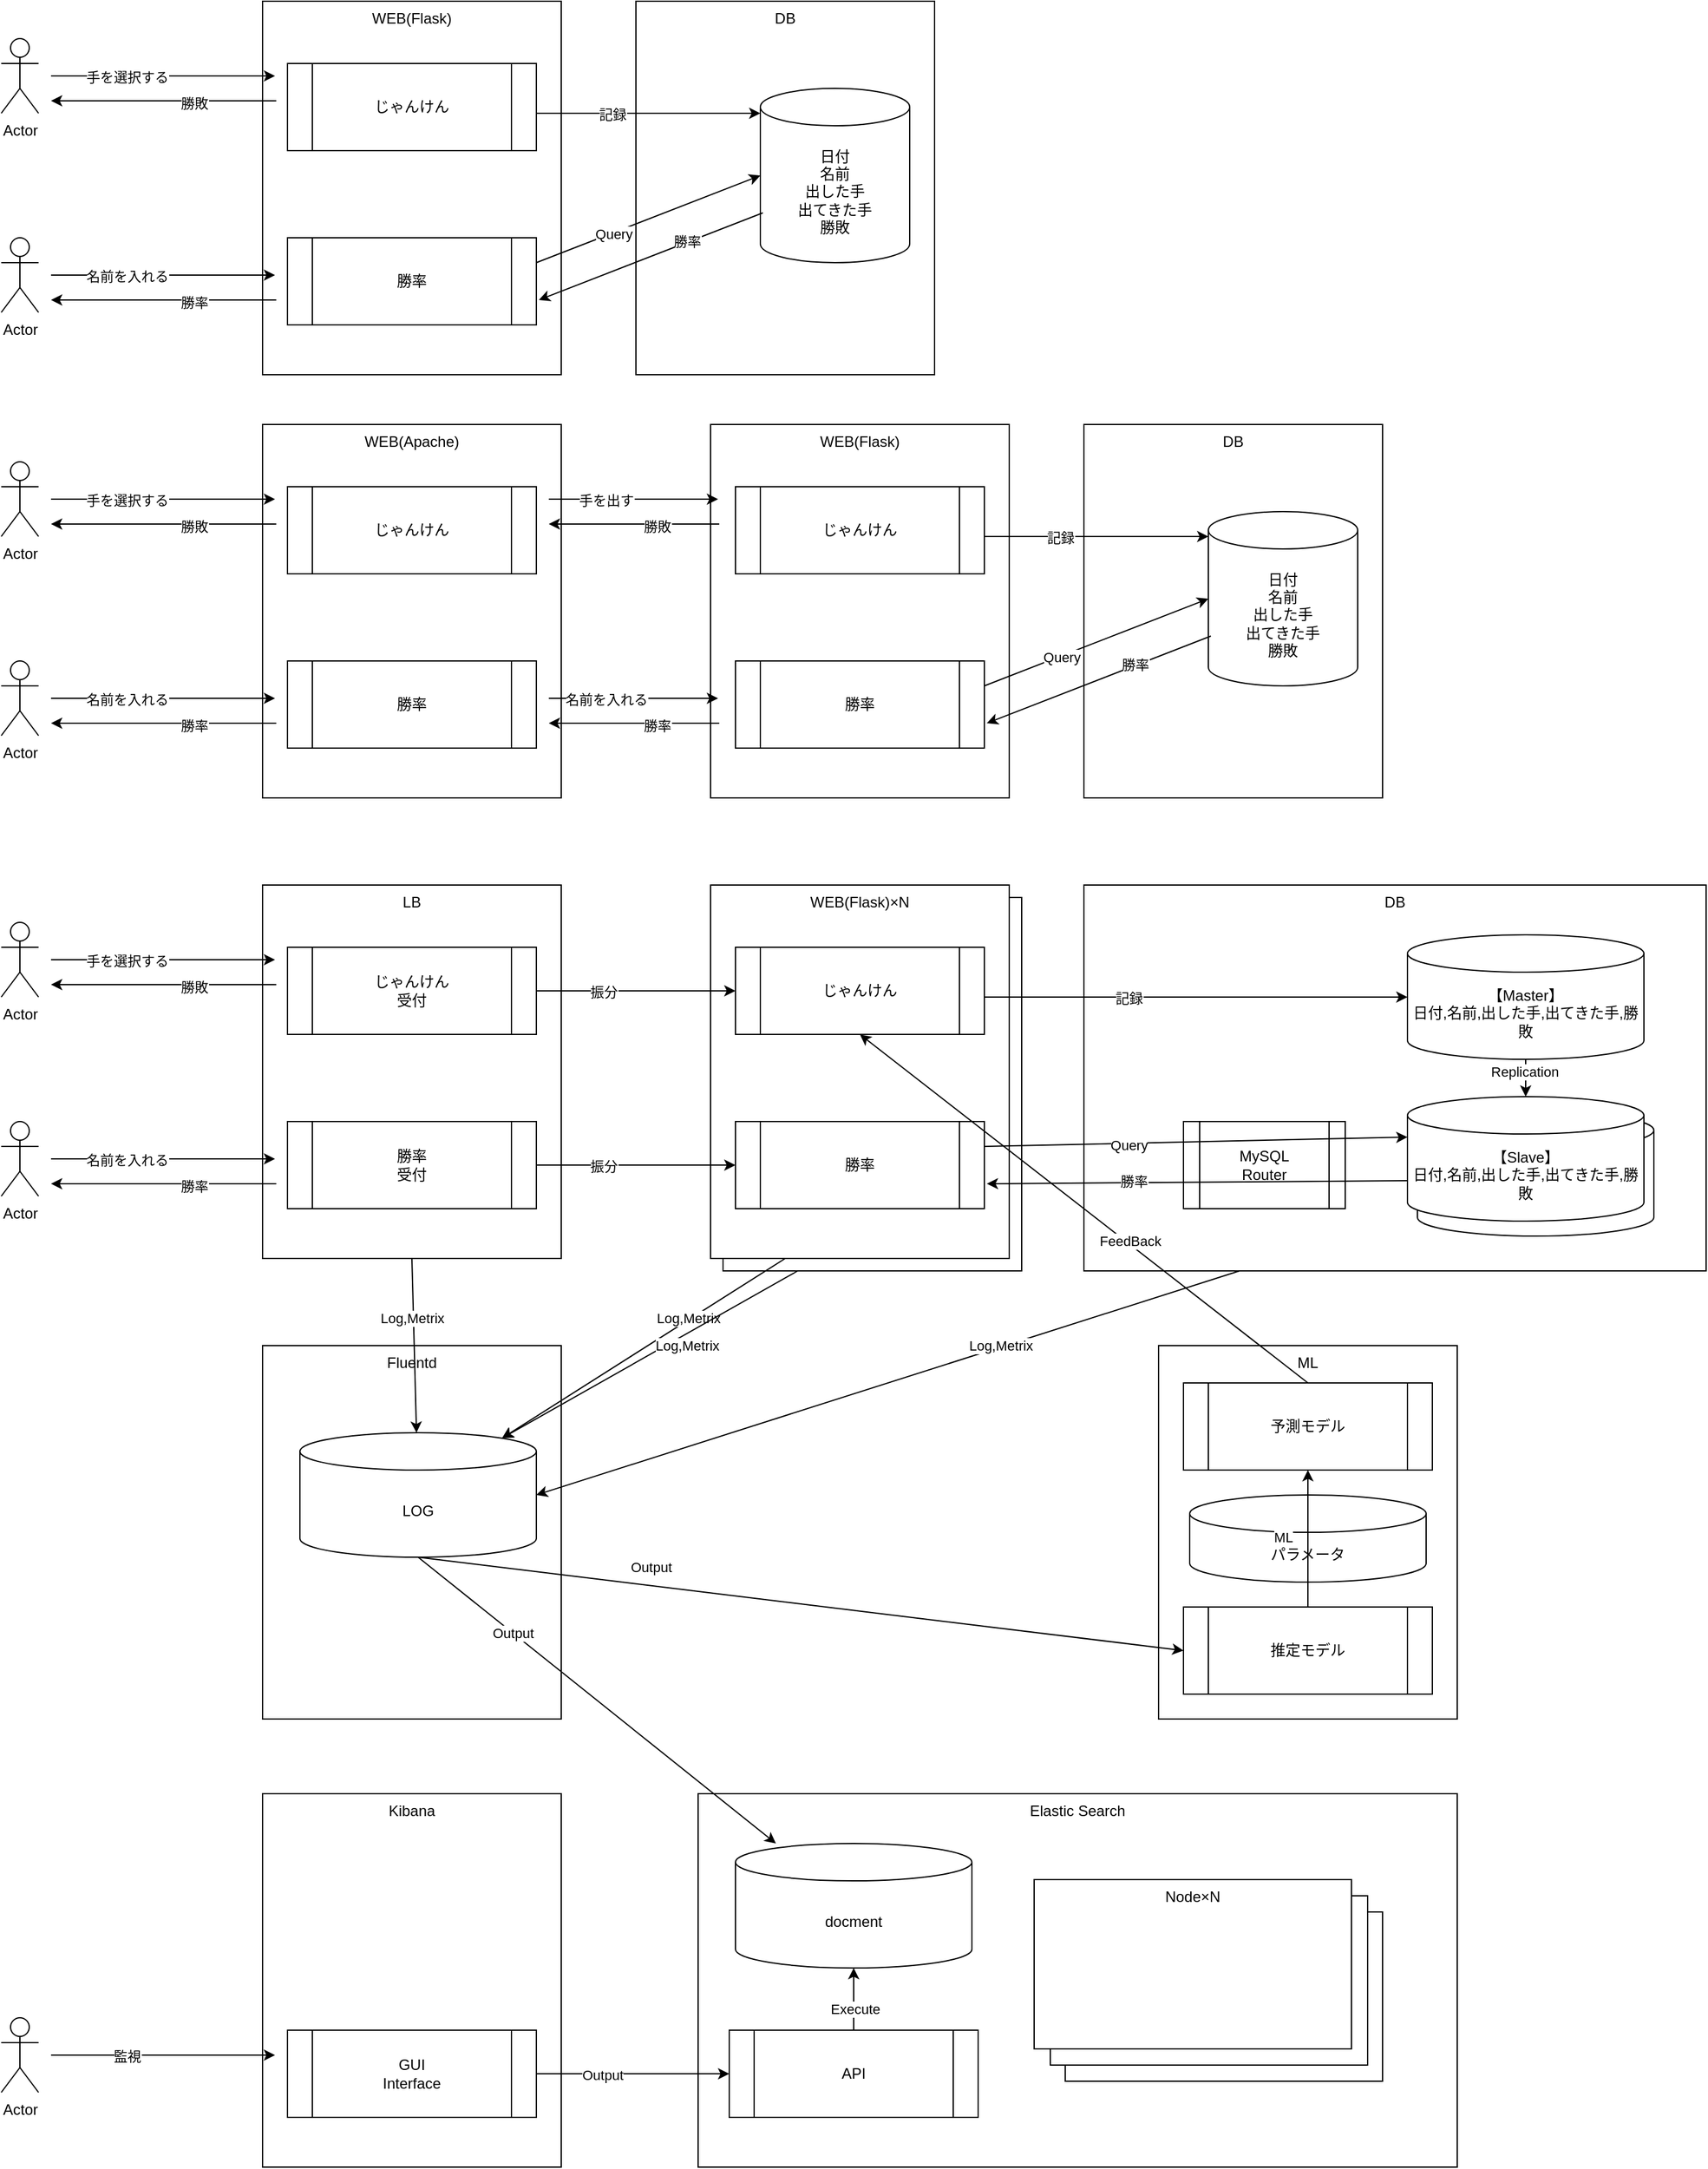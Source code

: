<mxfile version="14.6.13" type="github" pages="3">
  <diagram id="8WrJlLbyAuJpoksodZJ5" name="UserInterface">
    <mxGraphModel dx="1422" dy="763" grid="1" gridSize="10" guides="1" tooltips="1" connect="1" arrows="1" fold="1" page="1" pageScale="1" pageWidth="827" pageHeight="1169" math="0" shadow="0">
      <root>
        <mxCell id="0" />
        <mxCell id="1" parent="0" />
        <mxCell id="uMBIApaBZ_D4Jtqg2Sx6-76" value="Elastic Search" style="rounded=0;whiteSpace=wrap;html=1;verticalAlign=top;" parent="1" vertex="1">
          <mxGeometry x="610" y="1560" width="610" height="300" as="geometry" />
        </mxCell>
        <mxCell id="uMBIApaBZ_D4Jtqg2Sx6-95" value="Node×N" style="rounded=0;whiteSpace=wrap;html=1;verticalAlign=top;" parent="1" vertex="1">
          <mxGeometry x="905" y="1655" width="255" height="136" as="geometry" />
        </mxCell>
        <mxCell id="uMBIApaBZ_D4Jtqg2Sx6-94" value="Node×N" style="rounded=0;whiteSpace=wrap;html=1;verticalAlign=top;" parent="1" vertex="1">
          <mxGeometry x="893" y="1642" width="255" height="136" as="geometry" />
        </mxCell>
        <mxCell id="uMBIApaBZ_D4Jtqg2Sx6-23" value="&lt;div&gt;DB&lt;/div&gt;" style="rounded=0;whiteSpace=wrap;html=1;verticalAlign=top;" parent="1" vertex="1">
          <mxGeometry x="920" y="830" width="500" height="310" as="geometry" />
        </mxCell>
        <mxCell id="uMBIApaBZ_D4Jtqg2Sx6-64" value="" style="shape=cylinder3;whiteSpace=wrap;html=1;boundedLbl=1;backgroundOutline=1;size=15;" parent="1" vertex="1">
          <mxGeometry x="1188" y="1012" width="190" height="100" as="geometry" />
        </mxCell>
        <mxCell id="uMBIApaBZ_D4Jtqg2Sx6-51" value="&lt;div&gt;WEB(Flask)×N&lt;/div&gt;&lt;div&gt;&lt;br&gt;&lt;/div&gt;" style="rounded=0;whiteSpace=wrap;html=1;verticalAlign=top;" parent="1" vertex="1">
          <mxGeometry x="630" y="840" width="240" height="300" as="geometry" />
        </mxCell>
        <mxCell id="uMBIApaBZ_D4Jtqg2Sx6-48" value="&lt;div&gt;WEB(Flask)×N&lt;/div&gt;&lt;div&gt;&lt;br&gt;&lt;/div&gt;" style="rounded=0;whiteSpace=wrap;html=1;verticalAlign=top;" parent="1" vertex="1">
          <mxGeometry x="620" y="830" width="240" height="300" as="geometry" />
        </mxCell>
        <mxCell id="uMBIApaBZ_D4Jtqg2Sx6-49" value="じゃんけん" style="shape=process;whiteSpace=wrap;html=1;backgroundOutline=1;" parent="1" vertex="1">
          <mxGeometry x="640" y="880" width="200" height="70" as="geometry" />
        </mxCell>
        <mxCell id="uMBIApaBZ_D4Jtqg2Sx6-50" value="&lt;div&gt;勝率&lt;/div&gt;" style="shape=process;whiteSpace=wrap;html=1;backgroundOutline=1;" parent="1" vertex="1">
          <mxGeometry x="640" y="1020" width="200" height="70" as="geometry" />
        </mxCell>
        <mxCell id="cD-Ktcyn87LeDn9y7hVb-48" value="&lt;div&gt;WEB(Apache)&lt;/div&gt;&lt;div&gt;&lt;br&gt;&lt;/div&gt;" style="rounded=0;whiteSpace=wrap;html=1;verticalAlign=top;" parent="1" vertex="1">
          <mxGeometry x="260" y="460" width="240" height="300" as="geometry" />
        </mxCell>
        <mxCell id="cD-Ktcyn87LeDn9y7hVb-49" value="じゃんけん" style="shape=process;whiteSpace=wrap;html=1;backgroundOutline=1;" parent="1" vertex="1">
          <mxGeometry x="280" y="510" width="200" height="70" as="geometry" />
        </mxCell>
        <mxCell id="cD-Ktcyn87LeDn9y7hVb-50" value="&lt;div&gt;勝率&lt;/div&gt;" style="shape=process;whiteSpace=wrap;html=1;backgroundOutline=1;" parent="1" vertex="1">
          <mxGeometry x="280" y="650" width="200" height="70" as="geometry" />
        </mxCell>
        <mxCell id="cD-Ktcyn87LeDn9y7hVb-3" value="&lt;div&gt;WEB(Flask)&lt;/div&gt;&lt;div&gt;&lt;br&gt;&lt;/div&gt;" style="rounded=0;whiteSpace=wrap;html=1;verticalAlign=top;" parent="1" vertex="1">
          <mxGeometry x="260" y="120" width="240" height="300" as="geometry" />
        </mxCell>
        <mxCell id="cD-Ktcyn87LeDn9y7hVb-4" value="&lt;div&gt;DB&lt;/div&gt;" style="rounded=0;whiteSpace=wrap;html=1;verticalAlign=top;" parent="1" vertex="1">
          <mxGeometry x="560" y="120" width="240" height="300" as="geometry" />
        </mxCell>
        <mxCell id="cD-Ktcyn87LeDn9y7hVb-5" value="&lt;div&gt;日付&lt;/div&gt;&lt;div&gt;名前&lt;/div&gt;&lt;div&gt;出した手&lt;/div&gt;&lt;div&gt;出てきた手&lt;/div&gt;&lt;div&gt;勝敗&lt;br&gt;&lt;/div&gt;" style="shape=cylinder3;whiteSpace=wrap;html=1;boundedLbl=1;backgroundOutline=1;size=15;" parent="1" vertex="1">
          <mxGeometry x="660" y="190" width="120" height="140" as="geometry" />
        </mxCell>
        <mxCell id="cD-Ktcyn87LeDn9y7hVb-6" value="じゃんけん" style="shape=process;whiteSpace=wrap;html=1;backgroundOutline=1;" parent="1" vertex="1">
          <mxGeometry x="280" y="170" width="200" height="70" as="geometry" />
        </mxCell>
        <mxCell id="cD-Ktcyn87LeDn9y7hVb-7" value="&lt;div&gt;勝率&lt;/div&gt;" style="shape=process;whiteSpace=wrap;html=1;backgroundOutline=1;" parent="1" vertex="1">
          <mxGeometry x="280" y="310" width="200" height="70" as="geometry" />
        </mxCell>
        <mxCell id="cD-Ktcyn87LeDn9y7hVb-9" value="Actor" style="shape=umlActor;verticalLabelPosition=bottom;verticalAlign=top;html=1;outlineConnect=0;" parent="1" vertex="1">
          <mxGeometry x="50" y="150" width="30" height="60" as="geometry" />
        </mxCell>
        <mxCell id="cD-Ktcyn87LeDn9y7hVb-10" value="Actor" style="shape=umlActor;verticalLabelPosition=bottom;verticalAlign=top;html=1;outlineConnect=0;" parent="1" vertex="1">
          <mxGeometry x="50" y="310" width="30" height="60" as="geometry" />
        </mxCell>
        <mxCell id="cD-Ktcyn87LeDn9y7hVb-11" value="" style="endArrow=classic;html=1;" parent="1" edge="1">
          <mxGeometry width="50" height="50" relative="1" as="geometry">
            <mxPoint x="90" y="180" as="sourcePoint" />
            <mxPoint x="270" y="180" as="targetPoint" />
          </mxGeometry>
        </mxCell>
        <mxCell id="cD-Ktcyn87LeDn9y7hVb-12" value="&lt;div&gt;手を選択する&lt;/div&gt;" style="edgeLabel;html=1;align=center;verticalAlign=middle;resizable=0;points=[];" parent="cD-Ktcyn87LeDn9y7hVb-11" vertex="1" connectable="0">
          <mxGeometry x="-0.322" y="-1" relative="1" as="geometry">
            <mxPoint as="offset" />
          </mxGeometry>
        </mxCell>
        <mxCell id="cD-Ktcyn87LeDn9y7hVb-14" value="" style="endArrow=classic;html=1;" parent="1" edge="1">
          <mxGeometry width="50" height="50" relative="1" as="geometry">
            <mxPoint x="271" y="200" as="sourcePoint" />
            <mxPoint x="90" y="200" as="targetPoint" />
          </mxGeometry>
        </mxCell>
        <mxCell id="cD-Ktcyn87LeDn9y7hVb-15" value="勝敗" style="edgeLabel;html=1;align=center;verticalAlign=middle;resizable=0;points=[];" parent="cD-Ktcyn87LeDn9y7hVb-14" vertex="1" connectable="0">
          <mxGeometry x="-0.271" y="2" relative="1" as="geometry">
            <mxPoint as="offset" />
          </mxGeometry>
        </mxCell>
        <mxCell id="cD-Ktcyn87LeDn9y7hVb-16" value="" style="endArrow=classic;html=1;" parent="1" edge="1">
          <mxGeometry width="50" height="50" relative="1" as="geometry">
            <mxPoint x="480" y="210" as="sourcePoint" />
            <mxPoint x="660" y="210" as="targetPoint" />
          </mxGeometry>
        </mxCell>
        <mxCell id="cD-Ktcyn87LeDn9y7hVb-17" value="記録" style="edgeLabel;html=1;align=center;verticalAlign=middle;resizable=0;points=[];" parent="cD-Ktcyn87LeDn9y7hVb-16" vertex="1" connectable="0">
          <mxGeometry x="-0.322" y="-1" relative="1" as="geometry">
            <mxPoint as="offset" />
          </mxGeometry>
        </mxCell>
        <mxCell id="cD-Ktcyn87LeDn9y7hVb-18" value="" style="endArrow=classic;html=1;" parent="1" edge="1">
          <mxGeometry width="50" height="50" relative="1" as="geometry">
            <mxPoint x="90" y="340" as="sourcePoint" />
            <mxPoint x="270" y="340" as="targetPoint" />
          </mxGeometry>
        </mxCell>
        <mxCell id="cD-Ktcyn87LeDn9y7hVb-19" value="名前を入れる" style="edgeLabel;html=1;align=center;verticalAlign=middle;resizable=0;points=[];" parent="cD-Ktcyn87LeDn9y7hVb-18" vertex="1" connectable="0">
          <mxGeometry x="-0.322" y="-1" relative="1" as="geometry">
            <mxPoint as="offset" />
          </mxGeometry>
        </mxCell>
        <mxCell id="cD-Ktcyn87LeDn9y7hVb-20" value="" style="endArrow=classic;html=1;" parent="1" edge="1">
          <mxGeometry width="50" height="50" relative="1" as="geometry">
            <mxPoint x="271" y="360" as="sourcePoint" />
            <mxPoint x="90" y="360" as="targetPoint" />
          </mxGeometry>
        </mxCell>
        <mxCell id="cD-Ktcyn87LeDn9y7hVb-21" value="勝率" style="edgeLabel;html=1;align=center;verticalAlign=middle;resizable=0;points=[];" parent="cD-Ktcyn87LeDn9y7hVb-20" vertex="1" connectable="0">
          <mxGeometry x="-0.271" y="2" relative="1" as="geometry">
            <mxPoint as="offset" />
          </mxGeometry>
        </mxCell>
        <mxCell id="cD-Ktcyn87LeDn9y7hVb-22" value="" style="endArrow=classic;html=1;entryX=0;entryY=0.5;entryDx=0;entryDy=0;entryPerimeter=0;" parent="1" target="cD-Ktcyn87LeDn9y7hVb-5" edge="1">
          <mxGeometry width="50" height="50" relative="1" as="geometry">
            <mxPoint x="480" y="330" as="sourcePoint" />
            <mxPoint x="660" y="330" as="targetPoint" />
          </mxGeometry>
        </mxCell>
        <mxCell id="cD-Ktcyn87LeDn9y7hVb-23" value="Query" style="edgeLabel;html=1;align=center;verticalAlign=middle;resizable=0;points=[];" parent="cD-Ktcyn87LeDn9y7hVb-22" vertex="1" connectable="0">
          <mxGeometry x="-0.322" y="-1" relative="1" as="geometry">
            <mxPoint as="offset" />
          </mxGeometry>
        </mxCell>
        <mxCell id="cD-Ktcyn87LeDn9y7hVb-24" value="" style="endArrow=classic;html=1;entryX=0;entryY=0.5;entryDx=0;entryDy=0;entryPerimeter=0;" parent="1" edge="1">
          <mxGeometry width="50" height="50" relative="1" as="geometry">
            <mxPoint x="662" y="290" as="sourcePoint" />
            <mxPoint x="482" y="360" as="targetPoint" />
          </mxGeometry>
        </mxCell>
        <mxCell id="cD-Ktcyn87LeDn9y7hVb-25" value="勝率" style="edgeLabel;html=1;align=center;verticalAlign=middle;resizable=0;points=[];" parent="cD-Ktcyn87LeDn9y7hVb-24" vertex="1" connectable="0">
          <mxGeometry x="-0.322" y="-1" relative="1" as="geometry">
            <mxPoint as="offset" />
          </mxGeometry>
        </mxCell>
        <mxCell id="cD-Ktcyn87LeDn9y7hVb-27" value="&lt;div&gt;WEB(Flask)&lt;/div&gt;&lt;div&gt;&lt;br&gt;&lt;/div&gt;" style="rounded=0;whiteSpace=wrap;html=1;verticalAlign=top;" parent="1" vertex="1">
          <mxGeometry x="620" y="460" width="240" height="300" as="geometry" />
        </mxCell>
        <mxCell id="cD-Ktcyn87LeDn9y7hVb-28" value="&lt;div&gt;DB&lt;/div&gt;" style="rounded=0;whiteSpace=wrap;html=1;verticalAlign=top;" parent="1" vertex="1">
          <mxGeometry x="920" y="460" width="240" height="300" as="geometry" />
        </mxCell>
        <mxCell id="cD-Ktcyn87LeDn9y7hVb-29" value="&lt;div&gt;日付&lt;/div&gt;&lt;div&gt;名前&lt;/div&gt;&lt;div&gt;出した手&lt;/div&gt;&lt;div&gt;出てきた手&lt;/div&gt;&lt;div&gt;勝敗&lt;br&gt;&lt;/div&gt;" style="shape=cylinder3;whiteSpace=wrap;html=1;boundedLbl=1;backgroundOutline=1;size=15;" parent="1" vertex="1">
          <mxGeometry x="1020" y="530" width="120" height="140" as="geometry" />
        </mxCell>
        <mxCell id="cD-Ktcyn87LeDn9y7hVb-30" value="じゃんけん" style="shape=process;whiteSpace=wrap;html=1;backgroundOutline=1;" parent="1" vertex="1">
          <mxGeometry x="640" y="510" width="200" height="70" as="geometry" />
        </mxCell>
        <mxCell id="cD-Ktcyn87LeDn9y7hVb-31" value="&lt;div&gt;勝率&lt;/div&gt;" style="shape=process;whiteSpace=wrap;html=1;backgroundOutline=1;" parent="1" vertex="1">
          <mxGeometry x="640" y="650" width="200" height="70" as="geometry" />
        </mxCell>
        <mxCell id="cD-Ktcyn87LeDn9y7hVb-32" value="Actor" style="shape=umlActor;verticalLabelPosition=bottom;verticalAlign=top;html=1;outlineConnect=0;" parent="1" vertex="1">
          <mxGeometry x="50" y="490" width="30" height="60" as="geometry" />
        </mxCell>
        <mxCell id="cD-Ktcyn87LeDn9y7hVb-33" value="Actor" style="shape=umlActor;verticalLabelPosition=bottom;verticalAlign=top;html=1;outlineConnect=0;" parent="1" vertex="1">
          <mxGeometry x="50" y="650" width="30" height="60" as="geometry" />
        </mxCell>
        <mxCell id="cD-Ktcyn87LeDn9y7hVb-34" value="" style="endArrow=classic;html=1;" parent="1" edge="1">
          <mxGeometry width="50" height="50" relative="1" as="geometry">
            <mxPoint x="90" y="520" as="sourcePoint" />
            <mxPoint x="270" y="520" as="targetPoint" />
          </mxGeometry>
        </mxCell>
        <mxCell id="cD-Ktcyn87LeDn9y7hVb-35" value="&lt;div&gt;手を選択する&lt;/div&gt;" style="edgeLabel;html=1;align=center;verticalAlign=middle;resizable=0;points=[];" parent="cD-Ktcyn87LeDn9y7hVb-34" vertex="1" connectable="0">
          <mxGeometry x="-0.322" y="-1" relative="1" as="geometry">
            <mxPoint as="offset" />
          </mxGeometry>
        </mxCell>
        <mxCell id="cD-Ktcyn87LeDn9y7hVb-36" value="" style="endArrow=classic;html=1;" parent="1" edge="1">
          <mxGeometry width="50" height="50" relative="1" as="geometry">
            <mxPoint x="271" y="540" as="sourcePoint" />
            <mxPoint x="90" y="540" as="targetPoint" />
          </mxGeometry>
        </mxCell>
        <mxCell id="cD-Ktcyn87LeDn9y7hVb-37" value="勝敗" style="edgeLabel;html=1;align=center;verticalAlign=middle;resizable=0;points=[];" parent="cD-Ktcyn87LeDn9y7hVb-36" vertex="1" connectable="0">
          <mxGeometry x="-0.271" y="2" relative="1" as="geometry">
            <mxPoint as="offset" />
          </mxGeometry>
        </mxCell>
        <mxCell id="cD-Ktcyn87LeDn9y7hVb-38" value="" style="endArrow=classic;html=1;" parent="1" edge="1">
          <mxGeometry width="50" height="50" relative="1" as="geometry">
            <mxPoint x="840" y="550" as="sourcePoint" />
            <mxPoint x="1020.0" y="550" as="targetPoint" />
          </mxGeometry>
        </mxCell>
        <mxCell id="cD-Ktcyn87LeDn9y7hVb-39" value="記録" style="edgeLabel;html=1;align=center;verticalAlign=middle;resizable=0;points=[];" parent="cD-Ktcyn87LeDn9y7hVb-38" vertex="1" connectable="0">
          <mxGeometry x="-0.322" y="-1" relative="1" as="geometry">
            <mxPoint as="offset" />
          </mxGeometry>
        </mxCell>
        <mxCell id="cD-Ktcyn87LeDn9y7hVb-40" value="" style="endArrow=classic;html=1;" parent="1" edge="1">
          <mxGeometry width="50" height="50" relative="1" as="geometry">
            <mxPoint x="90" y="680" as="sourcePoint" />
            <mxPoint x="270" y="680" as="targetPoint" />
          </mxGeometry>
        </mxCell>
        <mxCell id="cD-Ktcyn87LeDn9y7hVb-41" value="名前を入れる" style="edgeLabel;html=1;align=center;verticalAlign=middle;resizable=0;points=[];" parent="cD-Ktcyn87LeDn9y7hVb-40" vertex="1" connectable="0">
          <mxGeometry x="-0.322" y="-1" relative="1" as="geometry">
            <mxPoint as="offset" />
          </mxGeometry>
        </mxCell>
        <mxCell id="cD-Ktcyn87LeDn9y7hVb-42" value="" style="endArrow=classic;html=1;" parent="1" edge="1">
          <mxGeometry width="50" height="50" relative="1" as="geometry">
            <mxPoint x="271" y="700" as="sourcePoint" />
            <mxPoint x="90" y="700" as="targetPoint" />
          </mxGeometry>
        </mxCell>
        <mxCell id="cD-Ktcyn87LeDn9y7hVb-43" value="勝率" style="edgeLabel;html=1;align=center;verticalAlign=middle;resizable=0;points=[];" parent="cD-Ktcyn87LeDn9y7hVb-42" vertex="1" connectable="0">
          <mxGeometry x="-0.271" y="2" relative="1" as="geometry">
            <mxPoint as="offset" />
          </mxGeometry>
        </mxCell>
        <mxCell id="cD-Ktcyn87LeDn9y7hVb-44" value="" style="endArrow=classic;html=1;entryX=0;entryY=0.5;entryDx=0;entryDy=0;entryPerimeter=0;" parent="1" target="cD-Ktcyn87LeDn9y7hVb-29" edge="1">
          <mxGeometry width="50" height="50" relative="1" as="geometry">
            <mxPoint x="840" y="670" as="sourcePoint" />
            <mxPoint x="1020" y="670" as="targetPoint" />
          </mxGeometry>
        </mxCell>
        <mxCell id="cD-Ktcyn87LeDn9y7hVb-45" value="Query" style="edgeLabel;html=1;align=center;verticalAlign=middle;resizable=0;points=[];" parent="cD-Ktcyn87LeDn9y7hVb-44" vertex="1" connectable="0">
          <mxGeometry x="-0.322" y="-1" relative="1" as="geometry">
            <mxPoint as="offset" />
          </mxGeometry>
        </mxCell>
        <mxCell id="cD-Ktcyn87LeDn9y7hVb-46" value="" style="endArrow=classic;html=1;entryX=0;entryY=0.5;entryDx=0;entryDy=0;entryPerimeter=0;" parent="1" edge="1">
          <mxGeometry width="50" height="50" relative="1" as="geometry">
            <mxPoint x="1022" y="630" as="sourcePoint" />
            <mxPoint x="842" y="700" as="targetPoint" />
          </mxGeometry>
        </mxCell>
        <mxCell id="cD-Ktcyn87LeDn9y7hVb-47" value="勝率" style="edgeLabel;html=1;align=center;verticalAlign=middle;resizable=0;points=[];" parent="cD-Ktcyn87LeDn9y7hVb-46" vertex="1" connectable="0">
          <mxGeometry x="-0.322" y="-1" relative="1" as="geometry">
            <mxPoint as="offset" />
          </mxGeometry>
        </mxCell>
        <mxCell id="cD-Ktcyn87LeDn9y7hVb-51" value="" style="endArrow=classic;html=1;" parent="1" edge="1">
          <mxGeometry width="50" height="50" relative="1" as="geometry">
            <mxPoint x="490" y="520" as="sourcePoint" />
            <mxPoint x="626" y="520.0" as="targetPoint" />
          </mxGeometry>
        </mxCell>
        <mxCell id="cD-Ktcyn87LeDn9y7hVb-52" value="&lt;div&gt;手を出す&lt;/div&gt;" style="edgeLabel;html=1;align=center;verticalAlign=middle;resizable=0;points=[];" parent="cD-Ktcyn87LeDn9y7hVb-51" vertex="1" connectable="0">
          <mxGeometry x="-0.322" y="-1" relative="1" as="geometry">
            <mxPoint as="offset" />
          </mxGeometry>
        </mxCell>
        <mxCell id="cD-Ktcyn87LeDn9y7hVb-53" value="" style="endArrow=classic;html=1;" parent="1" edge="1">
          <mxGeometry width="50" height="50" relative="1" as="geometry">
            <mxPoint x="627" y="540.0" as="sourcePoint" />
            <mxPoint x="490" y="540" as="targetPoint" />
          </mxGeometry>
        </mxCell>
        <mxCell id="cD-Ktcyn87LeDn9y7hVb-54" value="勝敗" style="edgeLabel;html=1;align=center;verticalAlign=middle;resizable=0;points=[];" parent="cD-Ktcyn87LeDn9y7hVb-53" vertex="1" connectable="0">
          <mxGeometry x="-0.271" y="2" relative="1" as="geometry">
            <mxPoint as="offset" />
          </mxGeometry>
        </mxCell>
        <mxCell id="cD-Ktcyn87LeDn9y7hVb-55" value="" style="endArrow=classic;html=1;" parent="1" edge="1">
          <mxGeometry width="50" height="50" relative="1" as="geometry">
            <mxPoint x="490" y="680" as="sourcePoint" />
            <mxPoint x="626" y="680.0" as="targetPoint" />
          </mxGeometry>
        </mxCell>
        <mxCell id="cD-Ktcyn87LeDn9y7hVb-56" value="名前を入れる" style="edgeLabel;html=1;align=center;verticalAlign=middle;resizable=0;points=[];" parent="cD-Ktcyn87LeDn9y7hVb-55" vertex="1" connectable="0">
          <mxGeometry x="-0.322" y="-1" relative="1" as="geometry">
            <mxPoint as="offset" />
          </mxGeometry>
        </mxCell>
        <mxCell id="cD-Ktcyn87LeDn9y7hVb-57" value="" style="endArrow=classic;html=1;" parent="1" edge="1">
          <mxGeometry width="50" height="50" relative="1" as="geometry">
            <mxPoint x="627" y="700.0" as="sourcePoint" />
            <mxPoint x="490" y="700" as="targetPoint" />
          </mxGeometry>
        </mxCell>
        <mxCell id="cD-Ktcyn87LeDn9y7hVb-58" value="勝率" style="edgeLabel;html=1;align=center;verticalAlign=middle;resizable=0;points=[];" parent="cD-Ktcyn87LeDn9y7hVb-57" vertex="1" connectable="0">
          <mxGeometry x="-0.271" y="2" relative="1" as="geometry">
            <mxPoint as="offset" />
          </mxGeometry>
        </mxCell>
        <mxCell id="uMBIApaBZ_D4Jtqg2Sx6-22" value="LB" style="rounded=0;whiteSpace=wrap;html=1;verticalAlign=top;" parent="1" vertex="1">
          <mxGeometry x="260" y="830" width="240" height="300" as="geometry" />
        </mxCell>
        <mxCell id="uMBIApaBZ_D4Jtqg2Sx6-24" value="&lt;div&gt;【Master】&lt;br&gt;&lt;/div&gt;&lt;div&gt;日付,名前,出した手,出てきた手,勝敗&lt;br&gt;&lt;/div&gt;" style="shape=cylinder3;whiteSpace=wrap;html=1;boundedLbl=1;backgroundOutline=1;size=15;" parent="1" vertex="1">
          <mxGeometry x="1180" y="870" width="190" height="100" as="geometry" />
        </mxCell>
        <mxCell id="uMBIApaBZ_D4Jtqg2Sx6-25" value="&lt;div&gt;じゃんけん&lt;/div&gt;&lt;div&gt;受付&lt;br&gt;&lt;/div&gt;" style="shape=process;whiteSpace=wrap;html=1;backgroundOutline=1;" parent="1" vertex="1">
          <mxGeometry x="280" y="880" width="200" height="70" as="geometry" />
        </mxCell>
        <mxCell id="uMBIApaBZ_D4Jtqg2Sx6-26" value="&lt;div&gt;勝率&lt;/div&gt;&lt;div&gt;受付&lt;br&gt;&lt;/div&gt;" style="shape=process;whiteSpace=wrap;html=1;backgroundOutline=1;" parent="1" vertex="1">
          <mxGeometry x="280" y="1020" width="200" height="70" as="geometry" />
        </mxCell>
        <mxCell id="uMBIApaBZ_D4Jtqg2Sx6-27" value="Actor" style="shape=umlActor;verticalLabelPosition=bottom;verticalAlign=top;html=1;outlineConnect=0;" parent="1" vertex="1">
          <mxGeometry x="50" y="860" width="30" height="60" as="geometry" />
        </mxCell>
        <mxCell id="uMBIApaBZ_D4Jtqg2Sx6-28" value="Actor" style="shape=umlActor;verticalLabelPosition=bottom;verticalAlign=top;html=1;outlineConnect=0;" parent="1" vertex="1">
          <mxGeometry x="50" y="1020" width="30" height="60" as="geometry" />
        </mxCell>
        <mxCell id="uMBIApaBZ_D4Jtqg2Sx6-29" value="" style="endArrow=classic;html=1;" parent="1" edge="1">
          <mxGeometry width="50" height="50" relative="1" as="geometry">
            <mxPoint x="90" y="890" as="sourcePoint" />
            <mxPoint x="270" y="890" as="targetPoint" />
          </mxGeometry>
        </mxCell>
        <mxCell id="uMBIApaBZ_D4Jtqg2Sx6-30" value="&lt;div&gt;手を選択する&lt;/div&gt;" style="edgeLabel;html=1;align=center;verticalAlign=middle;resizable=0;points=[];" parent="uMBIApaBZ_D4Jtqg2Sx6-29" vertex="1" connectable="0">
          <mxGeometry x="-0.322" y="-1" relative="1" as="geometry">
            <mxPoint as="offset" />
          </mxGeometry>
        </mxCell>
        <mxCell id="uMBIApaBZ_D4Jtqg2Sx6-31" value="" style="endArrow=classic;html=1;" parent="1" edge="1">
          <mxGeometry width="50" height="50" relative="1" as="geometry">
            <mxPoint x="271" y="910" as="sourcePoint" />
            <mxPoint x="90" y="910" as="targetPoint" />
          </mxGeometry>
        </mxCell>
        <mxCell id="uMBIApaBZ_D4Jtqg2Sx6-32" value="勝敗" style="edgeLabel;html=1;align=center;verticalAlign=middle;resizable=0;points=[];" parent="uMBIApaBZ_D4Jtqg2Sx6-31" vertex="1" connectable="0">
          <mxGeometry x="-0.271" y="2" relative="1" as="geometry">
            <mxPoint as="offset" />
          </mxGeometry>
        </mxCell>
        <mxCell id="uMBIApaBZ_D4Jtqg2Sx6-33" value="" style="endArrow=classic;html=1;" parent="1" target="uMBIApaBZ_D4Jtqg2Sx6-24" edge="1">
          <mxGeometry width="50" height="50" relative="1" as="geometry">
            <mxPoint x="840" y="920" as="sourcePoint" />
            <mxPoint x="1020" y="920" as="targetPoint" />
          </mxGeometry>
        </mxCell>
        <mxCell id="uMBIApaBZ_D4Jtqg2Sx6-34" value="記録" style="edgeLabel;html=1;align=center;verticalAlign=middle;resizable=0;points=[];" parent="uMBIApaBZ_D4Jtqg2Sx6-33" vertex="1" connectable="0">
          <mxGeometry x="-0.322" y="-1" relative="1" as="geometry">
            <mxPoint as="offset" />
          </mxGeometry>
        </mxCell>
        <mxCell id="uMBIApaBZ_D4Jtqg2Sx6-35" value="" style="endArrow=classic;html=1;" parent="1" edge="1">
          <mxGeometry width="50" height="50" relative="1" as="geometry">
            <mxPoint x="90" y="1050" as="sourcePoint" />
            <mxPoint x="270" y="1050" as="targetPoint" />
          </mxGeometry>
        </mxCell>
        <mxCell id="uMBIApaBZ_D4Jtqg2Sx6-36" value="名前を入れる" style="edgeLabel;html=1;align=center;verticalAlign=middle;resizable=0;points=[];" parent="uMBIApaBZ_D4Jtqg2Sx6-35" vertex="1" connectable="0">
          <mxGeometry x="-0.322" y="-1" relative="1" as="geometry">
            <mxPoint as="offset" />
          </mxGeometry>
        </mxCell>
        <mxCell id="uMBIApaBZ_D4Jtqg2Sx6-37" value="" style="endArrow=classic;html=1;" parent="1" edge="1">
          <mxGeometry width="50" height="50" relative="1" as="geometry">
            <mxPoint x="271" y="1070" as="sourcePoint" />
            <mxPoint x="90" y="1070" as="targetPoint" />
          </mxGeometry>
        </mxCell>
        <mxCell id="uMBIApaBZ_D4Jtqg2Sx6-38" value="勝率" style="edgeLabel;html=1;align=center;verticalAlign=middle;resizable=0;points=[];" parent="uMBIApaBZ_D4Jtqg2Sx6-37" vertex="1" connectable="0">
          <mxGeometry x="-0.271" y="2" relative="1" as="geometry">
            <mxPoint as="offset" />
          </mxGeometry>
        </mxCell>
        <mxCell id="uMBIApaBZ_D4Jtqg2Sx6-54" value="" style="endArrow=classic;html=1;entryX=0;entryY=0.5;entryDx=0;entryDy=0;exitX=1;exitY=0.5;exitDx=0;exitDy=0;" parent="1" source="uMBIApaBZ_D4Jtqg2Sx6-25" target="uMBIApaBZ_D4Jtqg2Sx6-49" edge="1">
          <mxGeometry width="50" height="50" relative="1" as="geometry">
            <mxPoint x="500" y="969.29" as="sourcePoint" />
            <mxPoint x="680" y="969.29" as="targetPoint" />
          </mxGeometry>
        </mxCell>
        <mxCell id="uMBIApaBZ_D4Jtqg2Sx6-55" value="振分" style="edgeLabel;html=1;align=center;verticalAlign=middle;resizable=0;points=[];" parent="uMBIApaBZ_D4Jtqg2Sx6-54" vertex="1" connectable="0">
          <mxGeometry x="-0.322" y="-1" relative="1" as="geometry">
            <mxPoint as="offset" />
          </mxGeometry>
        </mxCell>
        <mxCell id="uMBIApaBZ_D4Jtqg2Sx6-58" value="" style="endArrow=classic;html=1;entryX=0;entryY=0.5;entryDx=0;entryDy=0;exitX=1;exitY=0.5;exitDx=0;exitDy=0;" parent="1" source="uMBIApaBZ_D4Jtqg2Sx6-26" target="uMBIApaBZ_D4Jtqg2Sx6-50" edge="1">
          <mxGeometry width="50" height="50" relative="1" as="geometry">
            <mxPoint x="480" y="1010.0" as="sourcePoint" />
            <mxPoint x="640" y="1010.0" as="targetPoint" />
          </mxGeometry>
        </mxCell>
        <mxCell id="uMBIApaBZ_D4Jtqg2Sx6-59" value="振分" style="edgeLabel;html=1;align=center;verticalAlign=middle;resizable=0;points=[];" parent="uMBIApaBZ_D4Jtqg2Sx6-58" vertex="1" connectable="0">
          <mxGeometry x="-0.322" y="-1" relative="1" as="geometry">
            <mxPoint as="offset" />
          </mxGeometry>
        </mxCell>
        <mxCell id="uMBIApaBZ_D4Jtqg2Sx6-61" value="&lt;div&gt;【Slave】&lt;br&gt;&lt;/div&gt;&lt;div&gt;日付,名前,出した手,出てきた手,勝敗&lt;br&gt;&lt;/div&gt;" style="shape=cylinder3;whiteSpace=wrap;html=1;boundedLbl=1;backgroundOutline=1;size=15;" parent="1" vertex="1">
          <mxGeometry x="1180" y="1000" width="190" height="100" as="geometry" />
        </mxCell>
        <mxCell id="uMBIApaBZ_D4Jtqg2Sx6-62" value="" style="endArrow=classic;html=1;exitX=0.5;exitY=1;exitDx=0;exitDy=0;exitPerimeter=0;" parent="1" source="uMBIApaBZ_D4Jtqg2Sx6-24" target="uMBIApaBZ_D4Jtqg2Sx6-61" edge="1">
          <mxGeometry width="50" height="50" relative="1" as="geometry">
            <mxPoint x="1420" y="993.75" as="sourcePoint" />
            <mxPoint x="1600" y="986.25" as="targetPoint" />
          </mxGeometry>
        </mxCell>
        <mxCell id="uMBIApaBZ_D4Jtqg2Sx6-63" value="Replication" style="edgeLabel;html=1;align=center;verticalAlign=middle;resizable=0;points=[];" parent="uMBIApaBZ_D4Jtqg2Sx6-62" vertex="1" connectable="0">
          <mxGeometry x="-0.322" y="-1" relative="1" as="geometry">
            <mxPoint as="offset" />
          </mxGeometry>
        </mxCell>
        <mxCell id="uMBIApaBZ_D4Jtqg2Sx6-65" value="&lt;div&gt;MySQL&lt;/div&gt;&lt;div&gt;Router&lt;br&gt;&lt;/div&gt;" style="shape=process;whiteSpace=wrap;html=1;backgroundOutline=1;" parent="1" vertex="1">
          <mxGeometry x="1000" y="1020" width="130" height="70" as="geometry" />
        </mxCell>
        <mxCell id="uMBIApaBZ_D4Jtqg2Sx6-39" value="" style="endArrow=classic;html=1;entryX=0;entryY=0;entryDx=0;entryDy=32.5;entryPerimeter=0;" parent="1" target="uMBIApaBZ_D4Jtqg2Sx6-61" edge="1">
          <mxGeometry width="50" height="50" relative="1" as="geometry">
            <mxPoint x="840" y="1040" as="sourcePoint" />
            <mxPoint x="1020" y="1040" as="targetPoint" />
          </mxGeometry>
        </mxCell>
        <mxCell id="uMBIApaBZ_D4Jtqg2Sx6-40" value="Query" style="edgeLabel;html=1;align=center;verticalAlign=middle;resizable=0;points=[];" parent="uMBIApaBZ_D4Jtqg2Sx6-39" vertex="1" connectable="0">
          <mxGeometry x="-0.322" y="-1" relative="1" as="geometry">
            <mxPoint as="offset" />
          </mxGeometry>
        </mxCell>
        <mxCell id="uMBIApaBZ_D4Jtqg2Sx6-41" value="" style="endArrow=classic;html=1;entryX=0;entryY=0.5;entryDx=0;entryDy=0;entryPerimeter=0;exitX=0;exitY=0;exitDx=0;exitDy=67.5;exitPerimeter=0;" parent="1" source="uMBIApaBZ_D4Jtqg2Sx6-61" edge="1">
          <mxGeometry width="50" height="50" relative="1" as="geometry">
            <mxPoint x="1022" y="1000" as="sourcePoint" />
            <mxPoint x="842" y="1070" as="targetPoint" />
          </mxGeometry>
        </mxCell>
        <mxCell id="uMBIApaBZ_D4Jtqg2Sx6-42" value="勝率" style="edgeLabel;html=1;align=center;verticalAlign=middle;resizable=0;points=[];" parent="uMBIApaBZ_D4Jtqg2Sx6-41" vertex="1" connectable="0">
          <mxGeometry x="-0.322" y="-1" relative="1" as="geometry">
            <mxPoint x="-105.88" as="offset" />
          </mxGeometry>
        </mxCell>
        <mxCell id="uMBIApaBZ_D4Jtqg2Sx6-66" value="Fluentd" style="rounded=0;whiteSpace=wrap;html=1;verticalAlign=top;" parent="1" vertex="1">
          <mxGeometry x="260" y="1200" width="240" height="300" as="geometry" />
        </mxCell>
        <mxCell id="uMBIApaBZ_D4Jtqg2Sx6-67" value="LOG" style="shape=cylinder3;whiteSpace=wrap;html=1;boundedLbl=1;backgroundOutline=1;size=15;" parent="1" vertex="1">
          <mxGeometry x="290" y="1270" width="190" height="100" as="geometry" />
        </mxCell>
        <mxCell id="uMBIApaBZ_D4Jtqg2Sx6-68" value="" style="endArrow=classic;html=1;exitX=0.5;exitY=1;exitDx=0;exitDy=0;" parent="1" source="uMBIApaBZ_D4Jtqg2Sx6-22" target="uMBIApaBZ_D4Jtqg2Sx6-67" edge="1">
          <mxGeometry width="50" height="50" relative="1" as="geometry">
            <mxPoint x="384" y="1100" as="sourcePoint" />
            <mxPoint x="620" y="1190" as="targetPoint" />
          </mxGeometry>
        </mxCell>
        <mxCell id="uMBIApaBZ_D4Jtqg2Sx6-69" value="Log,Metrix" style="edgeLabel;html=1;align=center;verticalAlign=middle;resizable=0;points=[];" parent="uMBIApaBZ_D4Jtqg2Sx6-68" vertex="1" connectable="0">
          <mxGeometry x="-0.322" y="-1" relative="1" as="geometry">
            <mxPoint as="offset" />
          </mxGeometry>
        </mxCell>
        <mxCell id="uMBIApaBZ_D4Jtqg2Sx6-70" value="" style="endArrow=classic;html=1;exitX=0.25;exitY=1;exitDx=0;exitDy=0;entryX=0.855;entryY=0;entryDx=0;entryDy=4.35;entryPerimeter=0;" parent="1" source="uMBIApaBZ_D4Jtqg2Sx6-48" target="uMBIApaBZ_D4Jtqg2Sx6-67" edge="1">
          <mxGeometry width="50" height="50" relative="1" as="geometry">
            <mxPoint x="380" y="1090" as="sourcePoint" />
            <mxPoint x="383.913" y="1270" as="targetPoint" />
          </mxGeometry>
        </mxCell>
        <mxCell id="uMBIApaBZ_D4Jtqg2Sx6-71" value="Log,Metrix" style="edgeLabel;html=1;align=center;verticalAlign=middle;resizable=0;points=[];" parent="uMBIApaBZ_D4Jtqg2Sx6-70" vertex="1" connectable="0">
          <mxGeometry x="-0.322" y="-1" relative="1" as="geometry">
            <mxPoint as="offset" />
          </mxGeometry>
        </mxCell>
        <mxCell id="uMBIApaBZ_D4Jtqg2Sx6-72" value="" style="endArrow=classic;html=1;exitX=0.25;exitY=1;exitDx=0;exitDy=0;entryX=1;entryY=0.5;entryDx=0;entryDy=0;entryPerimeter=0;" parent="1" source="uMBIApaBZ_D4Jtqg2Sx6-23" target="uMBIApaBZ_D4Jtqg2Sx6-67" edge="1">
          <mxGeometry width="50" height="50" relative="1" as="geometry">
            <mxPoint x="740.0" y="1090" as="sourcePoint" />
            <mxPoint x="452.45" y="1274.35" as="targetPoint" />
          </mxGeometry>
        </mxCell>
        <mxCell id="uMBIApaBZ_D4Jtqg2Sx6-73" value="Log,Metrix" style="edgeLabel;html=1;align=center;verticalAlign=middle;resizable=0;points=[];" parent="uMBIApaBZ_D4Jtqg2Sx6-72" vertex="1" connectable="0">
          <mxGeometry x="-0.322" y="-1" relative="1" as="geometry">
            <mxPoint as="offset" />
          </mxGeometry>
        </mxCell>
        <mxCell id="uMBIApaBZ_D4Jtqg2Sx6-74" value="" style="endArrow=classic;html=1;exitX=0.25;exitY=1;exitDx=0;exitDy=0;entryX=0.855;entryY=0;entryDx=0;entryDy=4.35;entryPerimeter=0;" parent="1" source="uMBIApaBZ_D4Jtqg2Sx6-51" target="uMBIApaBZ_D4Jtqg2Sx6-67" edge="1">
          <mxGeometry width="50" height="50" relative="1" as="geometry">
            <mxPoint x="680" y="1130" as="sourcePoint" />
            <mxPoint x="452.45" y="1274.35" as="targetPoint" />
          </mxGeometry>
        </mxCell>
        <mxCell id="uMBIApaBZ_D4Jtqg2Sx6-75" value="Log,Metrix" style="edgeLabel;html=1;align=center;verticalAlign=middle;resizable=0;points=[];" parent="uMBIApaBZ_D4Jtqg2Sx6-74" vertex="1" connectable="0">
          <mxGeometry x="-0.322" y="-1" relative="1" as="geometry">
            <mxPoint x="-8.61" y="15.12" as="offset" />
          </mxGeometry>
        </mxCell>
        <mxCell id="uMBIApaBZ_D4Jtqg2Sx6-77" value="docment" style="shape=cylinder3;whiteSpace=wrap;html=1;boundedLbl=1;backgroundOutline=1;size=15;" parent="1" vertex="1">
          <mxGeometry x="640" y="1600" width="190" height="100" as="geometry" />
        </mxCell>
        <mxCell id="uMBIApaBZ_D4Jtqg2Sx6-78" value="" style="endArrow=classic;html=1;exitX=0.5;exitY=1;exitDx=0;exitDy=0;exitPerimeter=0;" parent="1" source="uMBIApaBZ_D4Jtqg2Sx6-67" target="uMBIApaBZ_D4Jtqg2Sx6-77" edge="1">
          <mxGeometry width="50" height="50" relative="1" as="geometry">
            <mxPoint x="380" y="1130" as="sourcePoint" />
            <mxPoint x="383.684" y="1270" as="targetPoint" />
          </mxGeometry>
        </mxCell>
        <mxCell id="uMBIApaBZ_D4Jtqg2Sx6-79" value="Output" style="edgeLabel;html=1;align=center;verticalAlign=middle;resizable=0;points=[];" parent="uMBIApaBZ_D4Jtqg2Sx6-78" vertex="1" connectable="0">
          <mxGeometry x="-0.322" y="-1" relative="1" as="geometry">
            <mxPoint x="-21.43" y="-18.42" as="offset" />
          </mxGeometry>
        </mxCell>
        <mxCell id="uMBIApaBZ_D4Jtqg2Sx6-80" value="API" style="shape=process;whiteSpace=wrap;html=1;backgroundOutline=1;" parent="1" vertex="1">
          <mxGeometry x="635" y="1750" width="200" height="70" as="geometry" />
        </mxCell>
        <mxCell id="uMBIApaBZ_D4Jtqg2Sx6-82" value="" style="endArrow=classic;html=1;" parent="1" source="uMBIApaBZ_D4Jtqg2Sx6-80" edge="1">
          <mxGeometry width="50" height="50" relative="1" as="geometry">
            <mxPoint x="735" y="1370" as="sourcePoint" />
            <mxPoint x="735" y="1700" as="targetPoint" />
          </mxGeometry>
        </mxCell>
        <mxCell id="uMBIApaBZ_D4Jtqg2Sx6-83" value="Execute" style="edgeLabel;html=1;align=center;verticalAlign=middle;resizable=0;points=[];" parent="uMBIApaBZ_D4Jtqg2Sx6-82" vertex="1" connectable="0">
          <mxGeometry x="-0.322" y="-1" relative="1" as="geometry">
            <mxPoint as="offset" />
          </mxGeometry>
        </mxCell>
        <mxCell id="uMBIApaBZ_D4Jtqg2Sx6-84" value="Kibana" style="rounded=0;whiteSpace=wrap;html=1;verticalAlign=top;" parent="1" vertex="1">
          <mxGeometry x="260" y="1560" width="240" height="300" as="geometry" />
        </mxCell>
        <mxCell id="uMBIApaBZ_D4Jtqg2Sx6-85" value="&lt;div&gt;GUI&lt;/div&gt;&lt;div&gt;Interface&lt;br&gt;&lt;/div&gt;" style="shape=process;whiteSpace=wrap;html=1;backgroundOutline=1;" parent="1" vertex="1">
          <mxGeometry x="280" y="1750" width="200" height="70" as="geometry" />
        </mxCell>
        <mxCell id="uMBIApaBZ_D4Jtqg2Sx6-86" value="" style="endArrow=classic;html=1;exitX=1;exitY=0.5;exitDx=0;exitDy=0;entryX=0;entryY=0.5;entryDx=0;entryDy=0;" parent="1" source="uMBIApaBZ_D4Jtqg2Sx6-85" target="uMBIApaBZ_D4Jtqg2Sx6-80" edge="1">
          <mxGeometry width="50" height="50" relative="1" as="geometry">
            <mxPoint x="385" y="1370" as="sourcePoint" />
            <mxPoint x="672.5" y="1600" as="targetPoint" />
          </mxGeometry>
        </mxCell>
        <mxCell id="uMBIApaBZ_D4Jtqg2Sx6-87" value="Output" style="edgeLabel;html=1;align=center;verticalAlign=middle;resizable=0;points=[];" parent="uMBIApaBZ_D4Jtqg2Sx6-86" vertex="1" connectable="0">
          <mxGeometry x="-0.322" y="-1" relative="1" as="geometry">
            <mxPoint as="offset" />
          </mxGeometry>
        </mxCell>
        <mxCell id="uMBIApaBZ_D4Jtqg2Sx6-88" value="Actor" style="shape=umlActor;verticalLabelPosition=bottom;verticalAlign=top;html=1;outlineConnect=0;" parent="1" vertex="1">
          <mxGeometry x="50" y="1740" width="30" height="60" as="geometry" />
        </mxCell>
        <mxCell id="uMBIApaBZ_D4Jtqg2Sx6-89" value="" style="endArrow=classic;html=1;" parent="1" edge="1">
          <mxGeometry width="50" height="50" relative="1" as="geometry">
            <mxPoint x="90" y="1770" as="sourcePoint" />
            <mxPoint x="270" y="1770" as="targetPoint" />
          </mxGeometry>
        </mxCell>
        <mxCell id="uMBIApaBZ_D4Jtqg2Sx6-90" value="監視" style="edgeLabel;html=1;align=center;verticalAlign=middle;resizable=0;points=[];" parent="uMBIApaBZ_D4Jtqg2Sx6-89" vertex="1" connectable="0">
          <mxGeometry x="-0.322" y="-1" relative="1" as="geometry">
            <mxPoint as="offset" />
          </mxGeometry>
        </mxCell>
        <mxCell id="uMBIApaBZ_D4Jtqg2Sx6-93" value="Node×N" style="rounded=0;whiteSpace=wrap;html=1;verticalAlign=top;" parent="1" vertex="1">
          <mxGeometry x="880" y="1629" width="255" height="136" as="geometry" />
        </mxCell>
        <mxCell id="O_XBNPCBkUXhJjzRBAJz-1" value="ML" style="rounded=0;whiteSpace=wrap;html=1;verticalAlign=top;" parent="1" vertex="1">
          <mxGeometry x="980" y="1200" width="240" height="300" as="geometry" />
        </mxCell>
        <mxCell id="O_XBNPCBkUXhJjzRBAJz-2" value="推定モデル" style="shape=process;whiteSpace=wrap;html=1;backgroundOutline=1;" parent="1" vertex="1">
          <mxGeometry x="1000" y="1410" width="200" height="70" as="geometry" />
        </mxCell>
        <mxCell id="O_XBNPCBkUXhJjzRBAJz-3" value="パラメータ" style="shape=cylinder3;whiteSpace=wrap;html=1;boundedLbl=1;backgroundOutline=1;size=15;" parent="1" vertex="1">
          <mxGeometry x="1005" y="1320" width="190" height="70" as="geometry" />
        </mxCell>
        <mxCell id="O_XBNPCBkUXhJjzRBAJz-4" value="予測モデル" style="shape=process;whiteSpace=wrap;html=1;backgroundOutline=1;" parent="1" vertex="1">
          <mxGeometry x="1000" y="1230" width="200" height="70" as="geometry" />
        </mxCell>
        <mxCell id="O_XBNPCBkUXhJjzRBAJz-5" value="" style="endArrow=classic;html=1;exitX=0.5;exitY=1;exitDx=0;exitDy=0;exitPerimeter=0;entryX=0;entryY=0.5;entryDx=0;entryDy=0;" parent="1" source="uMBIApaBZ_D4Jtqg2Sx6-67" target="O_XBNPCBkUXhJjzRBAJz-2" edge="1">
          <mxGeometry width="50" height="50" relative="1" as="geometry">
            <mxPoint x="395" y="1380" as="sourcePoint" />
            <mxPoint x="682.5" y="1610.0" as="targetPoint" />
          </mxGeometry>
        </mxCell>
        <mxCell id="O_XBNPCBkUXhJjzRBAJz-6" value="Output" style="edgeLabel;html=1;align=center;verticalAlign=middle;resizable=0;points=[];" parent="O_XBNPCBkUXhJjzRBAJz-5" vertex="1" connectable="0">
          <mxGeometry x="-0.322" y="-1" relative="1" as="geometry">
            <mxPoint x="-21.43" y="-18.42" as="offset" />
          </mxGeometry>
        </mxCell>
        <mxCell id="O_XBNPCBkUXhJjzRBAJz-7" value="" style="endArrow=classic;html=1;exitX=0.5;exitY=0;exitDx=0;exitDy=0;entryX=0.5;entryY=1;entryDx=0;entryDy=0;" parent="1" source="O_XBNPCBkUXhJjzRBAJz-2" target="O_XBNPCBkUXhJjzRBAJz-4" edge="1">
          <mxGeometry width="50" height="50" relative="1" as="geometry">
            <mxPoint x="395" y="1380" as="sourcePoint" />
            <mxPoint x="1010.0" y="1455" as="targetPoint" />
          </mxGeometry>
        </mxCell>
        <mxCell id="O_XBNPCBkUXhJjzRBAJz-8" value="ML" style="edgeLabel;html=1;align=center;verticalAlign=middle;resizable=0;points=[];" parent="O_XBNPCBkUXhJjzRBAJz-7" vertex="1" connectable="0">
          <mxGeometry x="-0.322" y="-1" relative="1" as="geometry">
            <mxPoint x="-21.43" y="-18.42" as="offset" />
          </mxGeometry>
        </mxCell>
        <mxCell id="O_XBNPCBkUXhJjzRBAJz-9" value="" style="endArrow=classic;html=1;exitX=0.5;exitY=0;exitDx=0;exitDy=0;entryX=0.5;entryY=1;entryDx=0;entryDy=0;" parent="1" source="O_XBNPCBkUXhJjzRBAJz-4" target="uMBIApaBZ_D4Jtqg2Sx6-49" edge="1">
          <mxGeometry width="50" height="50" relative="1" as="geometry">
            <mxPoint x="1110.0" y="1420" as="sourcePoint" />
            <mxPoint x="1110.0" y="1310" as="targetPoint" />
          </mxGeometry>
        </mxCell>
        <mxCell id="O_XBNPCBkUXhJjzRBAJz-10" value="FeedBack" style="edgeLabel;html=1;align=center;verticalAlign=middle;resizable=0;points=[];" parent="O_XBNPCBkUXhJjzRBAJz-9" vertex="1" connectable="0">
          <mxGeometry x="-0.322" y="-1" relative="1" as="geometry">
            <mxPoint x="-21.43" y="-18.42" as="offset" />
          </mxGeometry>
        </mxCell>
      </root>
    </mxGraphModel>
  </diagram>
  <diagram id="J8M8x5xchCJj_Gmutmwf" name="SystemArchitecture">
    <mxGraphModel dx="1422" dy="763" grid="1" gridSize="10" guides="1" tooltips="1" connect="1" arrows="1" fold="1" page="1" pageScale="1" pageWidth="827" pageHeight="1169" math="0" shadow="0">
      <root>
        <mxCell id="TNbNGaETSgwvBp8v5djL-0" />
        <mxCell id="TNbNGaETSgwvBp8v5djL-1" parent="TNbNGaETSgwvBp8v5djL-0" />
        <mxCell id="-SolNgXCFaX4APKrsFQg-0" value="&lt;div&gt;WEB(Flask)SV&lt;/div&gt;" style="rounded=0;whiteSpace=wrap;html=1;verticalAlign=top;" parent="TNbNGaETSgwvBp8v5djL-1" vertex="1">
          <mxGeometry x="170" y="180" width="150" height="180" as="geometry" />
        </mxCell>
        <mxCell id="-SolNgXCFaX4APKrsFQg-1" value="&lt;div&gt;DB SV&lt;/div&gt;" style="rounded=0;whiteSpace=wrap;html=1;verticalAlign=top;" parent="TNbNGaETSgwvBp8v5djL-1" vertex="1">
          <mxGeometry x="420" y="180" width="150" height="180" as="geometry" />
        </mxCell>
        <mxCell id="-SolNgXCFaX4APKrsFQg-2" value="&lt;div&gt;SQL&lt;/div&gt;" style="endArrow=classic;html=1;exitX=1;exitY=0.5;exitDx=0;exitDy=0;" parent="TNbNGaETSgwvBp8v5djL-1" source="-SolNgXCFaX4APKrsFQg-0" target="-SolNgXCFaX4APKrsFQg-1" edge="1">
          <mxGeometry width="50" height="50" relative="1" as="geometry">
            <mxPoint x="320" y="400" as="sourcePoint" />
            <mxPoint x="370" y="350" as="targetPoint" />
          </mxGeometry>
        </mxCell>
        <mxCell id="XSRbgmMMii-CPWS3cRCl-0" value="" style="shape=cylinder3;whiteSpace=wrap;html=1;boundedLbl=1;backgroundOutline=1;size=15;" parent="TNbNGaETSgwvBp8v5djL-1" vertex="1">
          <mxGeometry x="465" y="230" width="60" height="80" as="geometry" />
        </mxCell>
        <mxCell id="XSRbgmMMii-CPWS3cRCl-1" value="SQL log" style="shape=document;whiteSpace=wrap;html=1;boundedLbl=1;" parent="TNbNGaETSgwvBp8v5djL-1" vertex="1">
          <mxGeometry x="414" y="270" width="60" height="40" as="geometry" />
        </mxCell>
        <mxCell id="XSRbgmMMii-CPWS3cRCl-2" value="access log" style="shape=document;whiteSpace=wrap;html=1;boundedLbl=1;" parent="TNbNGaETSgwvBp8v5djL-1" vertex="1">
          <mxGeometry x="190" y="270" width="60" height="40" as="geometry" />
        </mxCell>
        <mxCell id="XSRbgmMMii-CPWS3cRCl-3" value="&lt;div&gt;Table&lt;/div&gt;" style="shape=document;whiteSpace=wrap;html=1;boundedLbl=1;" parent="TNbNGaETSgwvBp8v5djL-1" vertex="1">
          <mxGeometry x="465" y="350" width="60" height="40" as="geometry" />
        </mxCell>
        <mxCell id="XSRbgmMMii-CPWS3cRCl-4" value="DB dump" style="endArrow=classic;html=1;exitX=0.635;exitY=0.999;exitDx=0;exitDy=0;exitPerimeter=0;" parent="TNbNGaETSgwvBp8v5djL-1" source="XSRbgmMMii-CPWS3cRCl-0" target="XSRbgmMMii-CPWS3cRCl-3" edge="1">
          <mxGeometry width="50" height="50" relative="1" as="geometry">
            <mxPoint x="320" y="400" as="sourcePoint" />
            <mxPoint x="370" y="350" as="targetPoint" />
          </mxGeometry>
        </mxCell>
        <mxCell id="XSRbgmMMii-CPWS3cRCl-5" value="Elastic Search SV" style="rounded=0;whiteSpace=wrap;html=1;verticalAlign=top;" parent="TNbNGaETSgwvBp8v5djL-1" vertex="1">
          <mxGeometry x="420" y="490" width="150" height="180" as="geometry" />
        </mxCell>
        <mxCell id="XSRbgmMMii-CPWS3cRCl-6" value="Table" style="shape=document;whiteSpace=wrap;html=1;boundedLbl=1;" parent="TNbNGaETSgwvBp8v5djL-1" vertex="1">
          <mxGeometry x="465" y="520" width="60" height="40" as="geometry" />
        </mxCell>
        <mxCell id="XSRbgmMMii-CPWS3cRCl-7" value="SQL log" style="shape=document;whiteSpace=wrap;html=1;boundedLbl=1;" parent="TNbNGaETSgwvBp8v5djL-1" vertex="1">
          <mxGeometry x="450" y="550" width="60" height="40" as="geometry" />
        </mxCell>
        <mxCell id="XSRbgmMMii-CPWS3cRCl-8" value="access log" style="shape=document;whiteSpace=wrap;html=1;boundedLbl=1;" parent="TNbNGaETSgwvBp8v5djL-1" vertex="1">
          <mxGeometry x="430" y="580" width="60" height="40" as="geometry" />
        </mxCell>
        <mxCell id="XSRbgmMMii-CPWS3cRCl-10" value="" style="shape=flexArrow;endArrow=classic;html=1;" parent="TNbNGaETSgwvBp8v5djL-1" target="XSRbgmMMii-CPWS3cRCl-5" edge="1">
          <mxGeometry width="50" height="50" relative="1" as="geometry">
            <mxPoint x="431" y="370" as="sourcePoint" />
            <mxPoint x="370" y="420" as="targetPoint" />
            <Array as="points">
              <mxPoint x="470" y="420" />
            </Array>
          </mxGeometry>
        </mxCell>
      </root>
    </mxGraphModel>
  </diagram>
  <diagram id="YWv8GEFBTqFiut55Fyd7" name="MonitoringArchitecture">
    <mxGraphModel dx="1422" dy="763" grid="1" gridSize="10" guides="1" tooltips="1" connect="1" arrows="1" fold="1" page="1" pageScale="1" pageWidth="827" pageHeight="1169" math="0" shadow="0">
      <root>
        <mxCell id="ys6CzWqMRjGxC5PUdru9-0" />
        <mxCell id="ys6CzWqMRjGxC5PUdru9-1" parent="ys6CzWqMRjGxC5PUdru9-0" />
        <mxCell id="2z5Pg0lHykR218nbzWCP-0" value="Fluentd" style="rounded=1;whiteSpace=wrap;html=1;align=left;" parent="ys6CzWqMRjGxC5PUdru9-1" vertex="1">
          <mxGeometry x="90" y="260" width="780" height="270" as="geometry" />
        </mxCell>
        <mxCell id="2z5Pg0lHykR218nbzWCP-2" value="Flask" style="rounded=0;whiteSpace=wrap;html=1;labelPosition=center;verticalLabelPosition=middle;align=center;verticalAlign=top;" parent="ys6CzWqMRjGxC5PUdru9-1" vertex="1">
          <mxGeometry x="40" y="40" width="450" height="110" as="geometry" />
        </mxCell>
        <mxCell id="2z5Pg0lHykR218nbzWCP-3" value="&lt;div&gt;Flask-app&lt;/div&gt;&lt;div&gt;logger&lt;br&gt;&lt;/div&gt;" style="shape=process;whiteSpace=wrap;html=1;backgroundOutline=1;" parent="ys6CzWqMRjGxC5PUdru9-1" vertex="1">
          <mxGeometry x="50" y="80" width="120" height="60" as="geometry" />
        </mxCell>
        <mxCell id="2z5Pg0lHykR218nbzWCP-4" value="&lt;div&gt;type:forward&lt;/div&gt;&lt;div&gt;port:24220&lt;/div&gt;" style="shape=process;whiteSpace=wrap;html=1;backgroundOutline=1;" parent="ys6CzWqMRjGxC5PUdru9-1" vertex="1">
          <mxGeometry x="170" y="230" width="120" height="60" as="geometry" />
        </mxCell>
        <mxCell id="2z5Pg0lHykR218nbzWCP-5" value="&lt;div&gt;type:forward&lt;/div&gt;&lt;div&gt;port:24221&lt;/div&gt;" style="shape=process;whiteSpace=wrap;html=1;backgroundOutline=1;" parent="ys6CzWqMRjGxC5PUdru9-1" vertex="1">
          <mxGeometry x="320" y="230" width="120" height="60" as="geometry" />
        </mxCell>
        <mxCell id="2z5Pg0lHykR218nbzWCP-6" value="&lt;div&gt;sql-proc&lt;/div&gt;&lt;div&gt;logger&lt;br&gt;&lt;/div&gt;" style="shape=process;whiteSpace=wrap;html=1;backgroundOutline=1;" parent="ys6CzWqMRjGxC5PUdru9-1" vertex="1">
          <mxGeometry x="210" y="80" width="120" height="60" as="geometry" />
        </mxCell>
        <mxCell id="2z5Pg0lHykR218nbzWCP-7" value="" style="endArrow=classic;html=1;exitX=0.5;exitY=1;exitDx=0;exitDy=0;entryX=0.25;entryY=0;entryDx=0;entryDy=0;" parent="ys6CzWqMRjGxC5PUdru9-1" source="2z5Pg0lHykR218nbzWCP-3" target="2z5Pg0lHykR218nbzWCP-4" edge="1">
          <mxGeometry width="50" height="50" relative="1" as="geometry">
            <mxPoint x="540" y="350" as="sourcePoint" />
            <mxPoint x="590" y="300" as="targetPoint" />
          </mxGeometry>
        </mxCell>
        <mxCell id="2z5Pg0lHykR218nbzWCP-8" value="" style="endArrow=classic;html=1;entryX=0.25;entryY=0;entryDx=0;entryDy=0;" parent="ys6CzWqMRjGxC5PUdru9-1" source="2z5Pg0lHykR218nbzWCP-6" target="2z5Pg0lHykR218nbzWCP-5" edge="1">
          <mxGeometry width="50" height="50" relative="1" as="geometry">
            <mxPoint x="120" y="150" as="sourcePoint" />
            <mxPoint x="240" y="240" as="targetPoint" />
          </mxGeometry>
        </mxCell>
        <mxCell id="2z5Pg0lHykR218nbzWCP-9" value="&lt;div&gt;type:http&lt;/div&gt;&lt;div&gt;port:24280&lt;/div&gt;" style="shape=process;whiteSpace=wrap;html=1;backgroundOutline=1;" parent="ys6CzWqMRjGxC5PUdru9-1" vertex="1">
          <mxGeometry x="670" y="230" width="150" height="60" as="geometry" />
        </mxCell>
        <mxCell id="2z5Pg0lHykR218nbzWCP-10" value="label:flask" style="ellipse;whiteSpace=wrap;html=1;align=center;" parent="ys6CzWqMRjGxC5PUdru9-1" vertex="1">
          <mxGeometry x="170" y="320" width="120" height="40" as="geometry" />
        </mxCell>
        <mxCell id="bPRw9slfBodBHMBV5vBy-0" value="label:sql" style="ellipse;whiteSpace=wrap;html=1;align=center;" parent="ys6CzWqMRjGxC5PUdru9-1" vertex="1">
          <mxGeometry x="320" y="320" width="120" height="40" as="geometry" />
        </mxCell>
        <mxCell id="bPRw9slfBodBHMBV5vBy-1" value="label:mainstream" style="ellipse;whiteSpace=wrap;html=1;align=center;" parent="ys6CzWqMRjGxC5PUdru9-1" vertex="1">
          <mxGeometry x="690" y="320" width="120" height="40" as="geometry" />
        </mxCell>
        <mxCell id="bPRw9slfBodBHMBV5vBy-2" value="" style="endArrow=classic;html=1;entryX=0.5;entryY=0;entryDx=0;entryDy=0;exitX=0.5;exitY=1;exitDx=0;exitDy=0;" parent="ys6CzWqMRjGxC5PUdru9-1" source="2z5Pg0lHykR218nbzWCP-4" target="2z5Pg0lHykR218nbzWCP-10" edge="1">
          <mxGeometry width="50" height="50" relative="1" as="geometry">
            <mxPoint x="277.5" y="150" as="sourcePoint" />
            <mxPoint x="360" y="240" as="targetPoint" />
          </mxGeometry>
        </mxCell>
        <mxCell id="bPRw9slfBodBHMBV5vBy-3" value="" style="endArrow=classic;html=1;exitX=0.5;exitY=1;exitDx=0;exitDy=0;" parent="ys6CzWqMRjGxC5PUdru9-1" source="2z5Pg0lHykR218nbzWCP-5" target="bPRw9slfBodBHMBV5vBy-0" edge="1">
          <mxGeometry width="50" height="50" relative="1" as="geometry">
            <mxPoint x="240" y="300" as="sourcePoint" />
            <mxPoint x="240" y="330.0" as="targetPoint" />
          </mxGeometry>
        </mxCell>
        <mxCell id="bPRw9slfBodBHMBV5vBy-4" value="" style="endArrow=classic;html=1;exitX=0.5;exitY=1;exitDx=0;exitDy=0;" parent="ys6CzWqMRjGxC5PUdru9-1" source="2z5Pg0lHykR218nbzWCP-9" target="bPRw9slfBodBHMBV5vBy-1" edge="1">
          <mxGeometry width="50" height="50" relative="1" as="geometry">
            <mxPoint x="530" y="300" as="sourcePoint" />
            <mxPoint x="530" y="330.0" as="targetPoint" />
          </mxGeometry>
        </mxCell>
        <mxCell id="bPRw9slfBodBHMBV5vBy-5" value="&lt;div align=&quot;left&quot;&gt;/fluentd/log/app_log.*.log&lt;/div&gt;" style="shape=document;whiteSpace=wrap;html=1;boundedLbl=1;align=left;" parent="ys6CzWqMRjGxC5PUdru9-1" vertex="1">
          <mxGeometry x="140" y="400" width="80" height="60" as="geometry" />
        </mxCell>
        <mxCell id="bPRw9slfBodBHMBV5vBy-6" value="" style="endArrow=classic;html=1;exitX=0.5;exitY=1;exitDx=0;exitDy=0;" parent="ys6CzWqMRjGxC5PUdru9-1" source="2z5Pg0lHykR218nbzWCP-10" target="bPRw9slfBodBHMBV5vBy-5" edge="1">
          <mxGeometry width="50" height="50" relative="1" as="geometry">
            <mxPoint x="270" y="300" as="sourcePoint" />
            <mxPoint x="270" y="330.0" as="targetPoint" />
          </mxGeometry>
        </mxCell>
        <mxCell id="bPRw9slfBodBHMBV5vBy-7" value="/fluentd/log/sql_log.*.log" style="shape=document;whiteSpace=wrap;html=1;boundedLbl=1;align=center;" parent="ys6CzWqMRjGxC5PUdru9-1" vertex="1">
          <mxGeometry x="340" y="400" width="80" height="60" as="geometry" />
        </mxCell>
        <mxCell id="bPRw9slfBodBHMBV5vBy-8" value="/fluentd/log/data.*.log" style="shape=document;whiteSpace=wrap;html=1;boundedLbl=1;align=center;" parent="ys6CzWqMRjGxC5PUdru9-1" vertex="1">
          <mxGeometry x="710" y="400" width="80" height="60" as="geometry" />
        </mxCell>
        <mxCell id="bPRw9slfBodBHMBV5vBy-9" value="" style="endArrow=classic;html=1;entryX=0.5;entryY=0;entryDx=0;entryDy=0;exitX=0.5;exitY=1;exitDx=0;exitDy=0;" parent="ys6CzWqMRjGxC5PUdru9-1" source="bPRw9slfBodBHMBV5vBy-0" target="bPRw9slfBodBHMBV5vBy-7" edge="1">
          <mxGeometry width="50" height="50" relative="1" as="geometry">
            <mxPoint x="270" y="370.0" as="sourcePoint" />
            <mxPoint x="224.286" y="410.0" as="targetPoint" />
          </mxGeometry>
        </mxCell>
        <mxCell id="bPRw9slfBodBHMBV5vBy-10" value="" style="endArrow=classic;html=1;exitX=0.5;exitY=1;exitDx=0;exitDy=0;" parent="ys6CzWqMRjGxC5PUdru9-1" source="bPRw9slfBodBHMBV5vBy-1" target="bPRw9slfBodBHMBV5vBy-8" edge="1">
          <mxGeometry width="50" height="50" relative="1" as="geometry">
            <mxPoint x="530" y="370.0" as="sourcePoint" />
            <mxPoint x="600" y="410.0" as="targetPoint" />
          </mxGeometry>
        </mxCell>
        <mxCell id="bPRw9slfBodBHMBV5vBy-11" value="Elasticsearch" style="rounded=0;whiteSpace=wrap;html=1;labelPosition=center;verticalLabelPosition=middle;align=center;verticalAlign=bottom;" parent="ys6CzWqMRjGxC5PUdru9-1" vertex="1">
          <mxGeometry x="40" y="620" width="220" height="160" as="geometry" />
        </mxCell>
        <mxCell id="bPRw9slfBodBHMBV5vBy-12" value="&lt;div&gt;port:9200&lt;/div&gt;" style="shape=process;whiteSpace=wrap;html=1;backgroundOutline=1;" parent="ys6CzWqMRjGxC5PUdru9-1" vertex="1">
          <mxGeometry x="80" y="600" width="120" height="60" as="geometry" />
        </mxCell>
        <mxCell id="bPRw9slfBodBHMBV5vBy-13" value="" style="endArrow=classic;html=1;exitX=0.5;exitY=1;exitDx=0;exitDy=0;entryX=0.5;entryY=0;entryDx=0;entryDy=0;" parent="ys6CzWqMRjGxC5PUdru9-1" source="2z5Pg0lHykR218nbzWCP-10" target="bPRw9slfBodBHMBV5vBy-12" edge="1">
          <mxGeometry width="50" height="50" relative="1" as="geometry">
            <mxPoint x="270" y="370" as="sourcePoint" />
            <mxPoint x="224.286" y="410" as="targetPoint" />
          </mxGeometry>
        </mxCell>
        <mxCell id="VvCD9NSehYueput2nQ2k-0" value="Kibana" style="rounded=0;whiteSpace=wrap;html=1;labelPosition=center;verticalLabelPosition=middle;align=center;verticalAlign=bottom;" vertex="1" parent="ys6CzWqMRjGxC5PUdru9-1">
          <mxGeometry x="400" y="620" width="220" height="110" as="geometry" />
        </mxCell>
        <mxCell id="VvCD9NSehYueput2nQ2k-2" value="" style="endArrow=classic;html=1;exitX=0;exitY=0.5;exitDx=0;exitDy=0;entryX=1;entryY=0.5;entryDx=0;entryDy=0;" edge="1" parent="ys6CzWqMRjGxC5PUdru9-1" source="VvCD9NSehYueput2nQ2k-0" target="bPRw9slfBodBHMBV5vBy-12">
          <mxGeometry width="50" height="50" relative="1" as="geometry">
            <mxPoint x="270" y="370" as="sourcePoint" />
            <mxPoint x="150" y="610" as="targetPoint" />
          </mxGeometry>
        </mxCell>
        <mxCell id="VvCD9NSehYueput2nQ2k-4" value="kibana.log" style="shape=document;whiteSpace=wrap;html=1;boundedLbl=1;align=center;" vertex="1" parent="ys6CzWqMRjGxC5PUdru9-1">
          <mxGeometry x="470" y="630" width="80" height="60" as="geometry" />
        </mxCell>
        <mxCell id="VvCD9NSehYueput2nQ2k-5" value="cpu/memory" style="shape=process;whiteSpace=wrap;html=1;backgroundOutline=1;" vertex="1" parent="ys6CzWqMRjGxC5PUdru9-1">
          <mxGeometry x="360" y="80" width="120" height="60" as="geometry" />
        </mxCell>
        <mxCell id="VvCD9NSehYueput2nQ2k-6" value="type:forward&lt;br&gt;port:24222(cpu)&lt;br&gt;port:24223(mem)" style="shape=process;backgroundOutline=1;whiteSpace=wrap;html=1;" vertex="1" parent="ys6CzWqMRjGxC5PUdru9-1">
          <mxGeometry x="480" y="230" width="140" height="60" as="geometry" />
        </mxCell>
        <mxCell id="VvCD9NSehYueput2nQ2k-7" value="" style="endArrow=classic;html=1;exitX=0.5;exitY=1;exitDx=0;exitDy=0;" edge="1" parent="ys6CzWqMRjGxC5PUdru9-1" source="VvCD9NSehYueput2nQ2k-5" target="VvCD9NSehYueput2nQ2k-6">
          <mxGeometry width="50" height="50" relative="1" as="geometry">
            <mxPoint x="300" y="150" as="sourcePoint" />
            <mxPoint x="360" y="240" as="targetPoint" />
          </mxGeometry>
        </mxCell>
        <mxCell id="VvCD9NSehYueput2nQ2k-8" value="&lt;div&gt;label:cpu&lt;/div&gt;&lt;div&gt;label:memory&lt;br&gt;&lt;/div&gt;" style="ellipse;whiteSpace=wrap;html=1;align=center;" vertex="1" parent="ys6CzWqMRjGxC5PUdru9-1">
          <mxGeometry x="490" y="320" width="120" height="40" as="geometry" />
        </mxCell>
        <mxCell id="VvCD9NSehYueput2nQ2k-9" value="" style="endArrow=classic;html=1;" edge="1" target="VvCD9NSehYueput2nQ2k-8" parent="ys6CzWqMRjGxC5PUdru9-1" source="VvCD9NSehYueput2nQ2k-6">
          <mxGeometry width="50" height="50" relative="1" as="geometry">
            <mxPoint x="530" y="290" as="sourcePoint" />
            <mxPoint x="390" y="330.0" as="targetPoint" />
          </mxGeometry>
        </mxCell>
        <mxCell id="VvCD9NSehYueput2nQ2k-10" value="" style="endArrow=classic;html=1;entryX=1;entryY=0;entryDx=0;entryDy=0;exitX=0.5;exitY=1;exitDx=0;exitDy=0;" edge="1" parent="ys6CzWqMRjGxC5PUdru9-1" source="VvCD9NSehYueput2nQ2k-8" target="bPRw9slfBodBHMBV5vBy-12">
          <mxGeometry width="50" height="50" relative="1" as="geometry">
            <mxPoint x="540" y="300" as="sourcePoint" />
            <mxPoint x="540" y="330" as="targetPoint" />
          </mxGeometry>
        </mxCell>
        <mxCell id="VvCD9NSehYueput2nQ2k-11" value="" style="endArrow=classic;html=1;exitX=1;exitY=0.5;exitDx=0;exitDy=0;entryX=0.75;entryY=0;entryDx=0;entryDy=0;" edge="1" parent="ys6CzWqMRjGxC5PUdru9-1" source="VvCD9NSehYueput2nQ2k-0" target="VvCD9NSehYueput2nQ2k-6">
          <mxGeometry width="50" height="50" relative="1" as="geometry">
            <mxPoint x="430" y="150" as="sourcePoint" />
            <mxPoint x="527.5" y="240" as="targetPoint" />
            <Array as="points">
              <mxPoint x="950" y="675" />
              <mxPoint x="950" y="150" />
              <mxPoint x="585" y="150" />
            </Array>
          </mxGeometry>
        </mxCell>
        <mxCell id="VvCD9NSehYueput2nQ2k-12" value="" style="endArrow=classic;html=1;exitX=1;exitY=0.75;exitDx=0;exitDy=0;entryX=0.5;entryY=0;entryDx=0;entryDy=0;" edge="1" parent="ys6CzWqMRjGxC5PUdru9-1" source="bPRw9slfBodBHMBV5vBy-11" target="VvCD9NSehYueput2nQ2k-6">
          <mxGeometry width="50" height="50" relative="1" as="geometry">
            <mxPoint x="630" y="685" as="sourcePoint" />
            <mxPoint x="595" y="240" as="targetPoint" />
            <Array as="points">
              <mxPoint x="960" y="740" />
              <mxPoint x="960" y="140" />
              <mxPoint x="550" y="140" />
            </Array>
          </mxGeometry>
        </mxCell>
      </root>
    </mxGraphModel>
  </diagram>
</mxfile>
